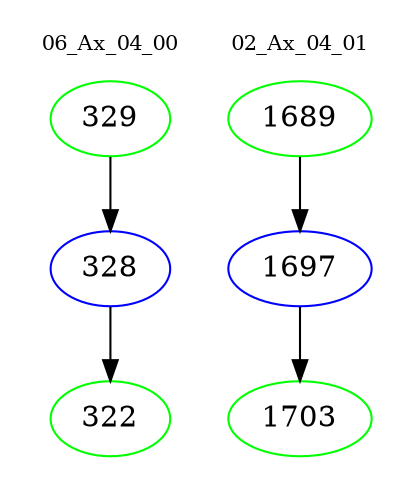 digraph{
subgraph cluster_0 {
color = white
label = "06_Ax_04_00";
fontsize=10;
T0_329 [label="329", color="green"]
T0_329 -> T0_328 [color="black"]
T0_328 [label="328", color="blue"]
T0_328 -> T0_322 [color="black"]
T0_322 [label="322", color="green"]
}
subgraph cluster_1 {
color = white
label = "02_Ax_04_01";
fontsize=10;
T1_1689 [label="1689", color="green"]
T1_1689 -> T1_1697 [color="black"]
T1_1697 [label="1697", color="blue"]
T1_1697 -> T1_1703 [color="black"]
T1_1703 [label="1703", color="green"]
}
}
